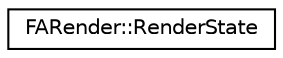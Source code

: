 digraph G
{
  edge [fontname="Helvetica",fontsize="10",labelfontname="Helvetica",labelfontsize="10"];
  node [fontname="Helvetica",fontsize="10",shape=record];
  rankdir="LR";
  Node1 [label="FARender::RenderState",height=0.2,width=0.4,color="black", fillcolor="white", style="filled",URL="$class_f_a_render_1_1_render_state.html"];
}
